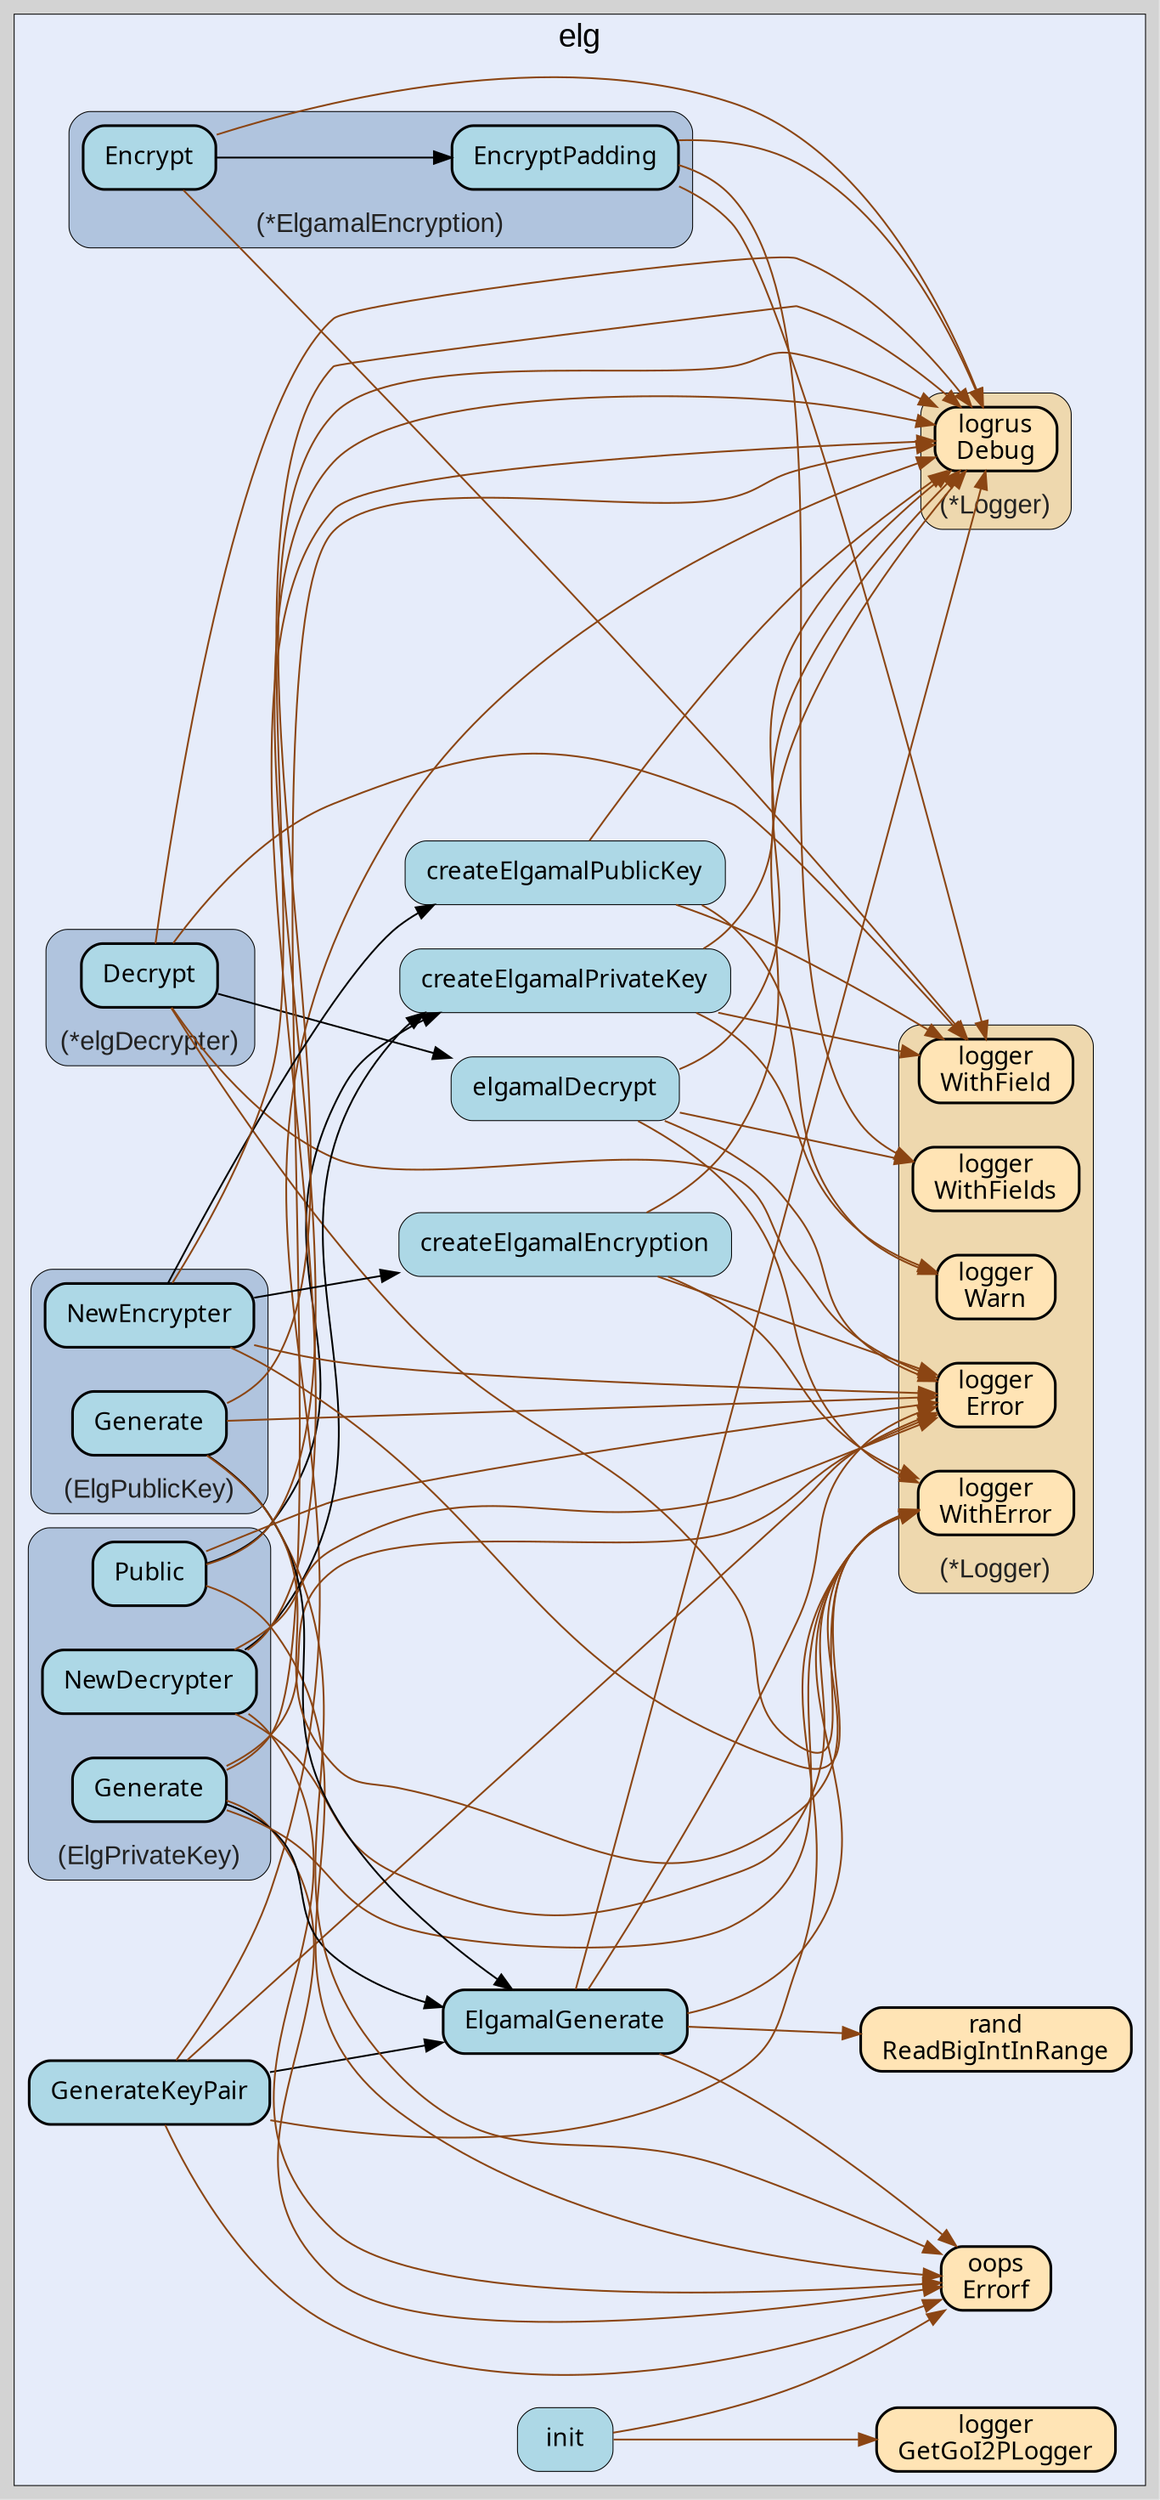 digraph gocallvis {
    label="";
    labeljust="l";
    fontname="Arial";
    fontsize="14";
    rankdir="LR";
    bgcolor="lightgray";
    style="solid";
    penwidth="0.5";
    pad="0.0";
    nodesep="0.35";

    node [shape="box" style="filled,rounded" fillcolor="honeydew" fontname="Verdana" penwidth="1.0" margin="0.16,0.0"];
    edge [minlen="2"]

    subgraph "cluster_focus" {
        bgcolor="#e6ecfa";
label="elg";
labelloc="t";
labeljust="c";
fontsize="18";
        
        "github.com/go-i2p/crypto/elg.createElgamalEncryption" [ fillcolor="lightblue" label="createElgamalEncryption" penwidth="0.5" tooltip="github.com/go-i2p/crypto/elg.createElgamalEncryption | defined in elg_encryption.go:107\nat elg_encryption.go:134: calling [(*github.com/go-i2p/logger.Logger).Error]\nat elg_encryption.go:108: calling [(*github.com/sirupsen/logrus.Logger).Debug]\nat elg_encryption.go:132: calling [(*github.com/sirupsen/logrus.Logger).Debug]\nat elg_encryption.go:134: calling [(*github.com/go-i2p/logger.Logger).WithError]" ]
        "github.com/go-i2p/crypto/elg.init" [ fillcolor="lightblue" label="init" penwidth="0.5" tooltip="github.com/go-i2p/crypto/elg.init | defined in .:0\nat constants.go:12: calling [github.com/go-i2p/logger.GetGoI2PLogger]\nat constants.go:26: calling [github.com/samber/oops.Errorf]\nat constants.go:30: calling [github.com/samber/oops.Errorf]" ]
        "github.com/go-i2p/logger.GetGoI2PLogger" [ fillcolor="moccasin" label="logger\nGetGoI2PLogger" penwidth="1.5" tooltip="github.com/go-i2p/logger.GetGoI2PLogger | defined in log.go:120" ]
        "github.com/samber/oops.Errorf" [ tooltip="github.com/samber/oops.Errorf | defined in oops.go:34" fillcolor="moccasin" label="oops\nErrorf" penwidth="1.5" ]
        "github.com/go-i2p/crypto/elg.ElgamalGenerate" [ fillcolor="lightblue" label="ElgamalGenerate" penwidth="1.5" tooltip="github.com/go-i2p/crypto/elg.ElgamalGenerate | defined in elg.go:116\nat elg.go:117: calling [(*github.com/sirupsen/logrus.Logger).Debug]\nat elg.go:141: calling [(*github.com/sirupsen/logrus.Logger).Debug]\nat elg.go:129: calling [github.com/go-i2p/crypto/rand.ReadBigIntInRange]\nat elg.go:131: calling [(*github.com/go-i2p/logger.Logger).Error]\nat elg.go:132: calling [github.com/samber/oops.Errorf]\nat elg.go:131: calling [(*github.com/go-i2p/logger.Logger).WithError]" ]
        "github.com/go-i2p/crypto/rand.ReadBigIntInRange" [ fillcolor="moccasin" label="rand\nReadBigIntInRange" penwidth="1.5" tooltip="github.com/go-i2p/crypto/rand.ReadBigIntInRange | defined in secure_reader.go:218" ]
        "github.com/go-i2p/crypto/elg.createElgamalPublicKey" [ fillcolor="lightblue" label="createElgamalPublicKey" penwidth="0.5" tooltip="github.com/go-i2p/crypto/elg.createElgamalPublicKey | defined in elg_public_key.go:83\nat elg_public_key.go:84: calling [(*github.com/sirupsen/logrus.Logger).Debug]\nat elg_public_key.go:91: calling [(*github.com/sirupsen/logrus.Logger).Debug]\nat elg_public_key.go:84: calling [(*github.com/go-i2p/logger.Logger).WithField]\nat elg_public_key.go:93: calling [(*github.com/go-i2p/logger.Logger).Warn]" ]
        "github.com/go-i2p/crypto/elg.elgamalDecrypt" [ tooltip="github.com/go-i2p/crypto/elg.elgamalDecrypt | defined in elg.go:154\nat elg.go:192: calling [(*github.com/go-i2p/logger.Logger).Error]\nat elg.go:192: calling [(*github.com/go-i2p/logger.Logger).WithError]\nat elg.go:158: calling [(*github.com/sirupsen/logrus.Logger).Debug]\nat elg.go:188: calling [(*github.com/sirupsen/logrus.Logger).Debug]\nat elg.go:155: calling [(*github.com/go-i2p/logger.Logger).WithFields]" fillcolor="lightblue" label="elgamalDecrypt" penwidth="0.5" ]
        "github.com/go-i2p/crypto/elg.createElgamalPrivateKey" [ label="createElgamalPrivateKey" penwidth="0.5" tooltip="github.com/go-i2p/crypto/elg.createElgamalPrivateKey | defined in elg_private_key.go:124\nat elg_private_key.go:125: calling [(*github.com/sirupsen/logrus.Logger).Debug]\nat elg_private_key.go:151: calling [(*github.com/sirupsen/logrus.Logger).Debug]\nat elg_private_key.go:127: calling [(*github.com/go-i2p/logger.Logger).Warn]\nat elg_private_key.go:136: calling [(*github.com/go-i2p/logger.Logger).Warn]\nat elg_private_key.go:125: calling [(*github.com/go-i2p/logger.Logger).WithField]" fillcolor="lightblue" ]
        "github.com/go-i2p/crypto/elg.GenerateKeyPair" [ fillcolor="lightblue" label="GenerateKeyPair" penwidth="1.5" tooltip="github.com/go-i2p/crypto/elg.GenerateKeyPair | defined in elg.go:66\nat elg.go:74: calling [github.com/samber/oops.Errorf]\nat elg.go:84: calling [github.com/samber/oops.Errorf]\nat elg.go:94: calling [github.com/samber/oops.Errorf]\nat elg.go:67: calling [(*github.com/sirupsen/logrus.Logger).Debug]\nat elg.go:97: calling [(*github.com/sirupsen/logrus.Logger).Debug]\nat elg.go:73: calling [(*github.com/go-i2p/logger.Logger).Error]\nat elg.go:83: calling [(*github.com/go-i2p/logger.Logger).Error]\nat elg.go:93: calling [(*github.com/go-i2p/logger.Logger).Error]\nat elg.go:73: calling [(*github.com/go-i2p/logger.Logger).WithError]\nat elg.go:71: calling [github.com/go-i2p/crypto/elg.ElgamalGenerate]" ]
        
        subgraph "cluster_*github.com/go-i2p/crypto/elg.ElgamalEncryption" {
        fontcolor="#222222";
fillcolor="lightsteelblue";
label="(*ElgamalEncryption)";
tooltip="type: *github.com/go-i2p/crypto/elg.ElgamalEncryption";
fontsize="15";
labelloc="b";
style="rounded,filled";
penwidth="0.5";
        
        "(*github.com/go-i2p/crypto/elg.ElgamalEncryption).EncryptPadding" [ label="EncryptPadding" penwidth="1.5" tooltip="(*github.com/go-i2p/crypto/elg.ElgamalEncryption).EncryptPadding | defined in elg_encryption.go:48\nat elg_encryption.go:49: calling [(*github.com/go-i2p/logger.Logger).WithFields]\nat elg_encryption.go:52: calling [(*github.com/sirupsen/logrus.Logger).Debug]\nat elg_encryption.go:94: calling [(*github.com/sirupsen/logrus.Logger).Debug]\nat elg_encryption.go:94: calling [(*github.com/go-i2p/logger.Logger).WithField]" fillcolor="lightblue" ]
        "(*github.com/go-i2p/crypto/elg.ElgamalEncryption).Encrypt" [ fillcolor="lightblue" label="Encrypt" penwidth="1.5" tooltip="(*github.com/go-i2p/crypto/elg.ElgamalEncryption).Encrypt | defined in elg_encryption.go:34\nat elg_encryption.go:37: calling [(*github.com/go-i2p/crypto/elg.ElgamalEncryption).EncryptPadding]\nat elg_encryption.go:35: calling [(*github.com/sirupsen/logrus.Logger).Debug]\nat elg_encryption.go:35: calling [(*github.com/go-i2p/logger.Logger).WithField]" ]
        
    }

        subgraph "cluster_*github.com/go-i2p/crypto/elg.elgDecrypter" {
        style="rounded,filled";
fillcolor="lightsteelblue";
tooltip="type: *github.com/go-i2p/crypto/elg.elgDecrypter";
penwidth="0.5";
fontsize="15";
fontcolor="#222222";
label="(*elgDecrypter)";
labelloc="b";
        
        "(*github.com/go-i2p/crypto/elg.elgDecrypter).Decrypt" [ fillcolor="lightblue" label="Decrypt" penwidth="1.5" tooltip="(*github.com/go-i2p/crypto/elg.elgDecrypter).Decrypt | defined in elg_decrypter.go:20\nat elg_decrypter.go:25: calling [github.com/go-i2p/crypto/elg.elgamalDecrypt]\nat elg_decrypter.go:27: calling [(*github.com/go-i2p/logger.Logger).Error]\nat elg_decrypter.go:21: calling [(*github.com/go-i2p/logger.Logger).WithField]\nat elg_decrypter.go:29: calling [(*github.com/go-i2p/logger.Logger).WithField]\nat elg_decrypter.go:21: calling [(*github.com/sirupsen/logrus.Logger).Debug]\nat elg_decrypter.go:29: calling [(*github.com/sirupsen/logrus.Logger).Debug]\nat elg_decrypter.go:27: calling [(*github.com/go-i2p/logger.Logger).WithError]" ]
        
    }

        subgraph "cluster_*github.com/go-i2p/logger.Logger" {
        fontcolor="#222222";
labelloc="b";
style="rounded,filled";
fillcolor="wheat2";
label="(*Logger)";
tooltip="type: *github.com/go-i2p/logger.Logger";
penwidth="0.5";
fontsize="15";
        
        "(*github.com/go-i2p/logger.Logger).WithError" [ label="logger\nWithError" penwidth="1.5" tooltip="(*github.com/go-i2p/logger.Logger).WithError | defined in log.go:66" fillcolor="moccasin" ]
        "(*github.com/go-i2p/logger.Logger).Error" [ fillcolor="moccasin" label="logger\nError" penwidth="1.5" tooltip="(*github.com/go-i2p/logger.Logger).Error | defined in log.go:42" ]
        "(*github.com/go-i2p/logger.Logger).WithField" [ penwidth="1.5" tooltip="(*github.com/go-i2p/logger.Logger).WithField | defined in log.go:54" fillcolor="moccasin" label="logger\nWithField" ]
        "(*github.com/go-i2p/logger.Logger).Warn" [ fillcolor="moccasin" label="logger\nWarn" penwidth="1.5" tooltip="(*github.com/go-i2p/logger.Logger).Warn | defined in log.go:30" ]
        "(*github.com/go-i2p/logger.Logger).WithFields" [ label="logger\nWithFields" penwidth="1.5" tooltip="(*github.com/go-i2p/logger.Logger).WithFields | defined in log.go:60" fillcolor="moccasin" ]
        
    }

        subgraph "cluster_*github.com/sirupsen/logrus.Logger" {
        labelloc="b";
style="rounded,filled";
fillcolor="wheat2";
label="(*Logger)";
tooltip="type: *github.com/sirupsen/logrus.Logger";
penwidth="0.5";
fontsize="15";
fontcolor="#222222";
        
        "(*github.com/sirupsen/logrus.Logger).Debug" [ fillcolor="moccasin" label="logrus\nDebug" penwidth="1.5" tooltip="(*github.com/sirupsen/logrus.Logger).Debug | defined in logger.go:221" ]
        
    }

        subgraph "cluster_github.com/go-i2p/crypto/elg.ElgPrivateKey" {
        fontsize="15";
fontcolor="#222222";
label="(ElgPrivateKey)";
tooltip="type: github.com/go-i2p/crypto/elg.ElgPrivateKey";
penwidth="0.5";
labelloc="b";
style="rounded,filled";
fillcolor="lightsteelblue";
        
        "(github.com/go-i2p/crypto/elg.ElgPrivateKey).Public" [ fillcolor="lightblue" label="Public" penwidth="1.5" tooltip="(github.com/go-i2p/crypto/elg.ElgPrivateKey).Public | defined in elg_private_key.go:54\nat elg_private_key.go:57: calling [github.com/go-i2p/crypto/elg.createElgamalPrivateKey]\nat elg_private_key.go:59: calling [(*github.com/go-i2p/logger.Logger).Error]\nat elg_private_key.go:69: calling [(*github.com/go-i2p/logger.Logger).Error]\nat elg_private_key.go:55: calling [(*github.com/sirupsen/logrus.Logger).Debug]\nat elg_private_key.go:75: calling [(*github.com/sirupsen/logrus.Logger).Debug]\nat elg_private_key.go:60: calling [github.com/samber/oops.Errorf]\nat elg_private_key.go:70: calling [github.com/samber/oops.Errorf]" ]
        "(github.com/go-i2p/crypto/elg.ElgPrivateKey).NewDecrypter" [ tooltip="(github.com/go-i2p/crypto/elg.ElgPrivateKey).NewDecrypter | defined in elg_private_key.go:27\nat elg_private_key.go:28: calling [(*github.com/sirupsen/logrus.Logger).Debug]\nat elg_private_key.go:38: calling [(*github.com/sirupsen/logrus.Logger).Debug]\nat elg_private_key.go:32: calling [(*github.com/go-i2p/logger.Logger).WithError]\nat elg_private_key.go:29: calling [github.com/go-i2p/crypto/elg.createElgamalPrivateKey]\nat elg_private_key.go:31: calling [github.com/samber/oops.Errorf]\nat elg_private_key.go:32: calling [(*github.com/go-i2p/logger.Logger).Error]" fillcolor="lightblue" label="NewDecrypter" penwidth="1.5" ]
        "(github.com/go-i2p/crypto/elg.ElgPrivateKey).Generate" [ penwidth="1.5" tooltip="(github.com/go-i2p/crypto/elg.ElgPrivateKey).Generate | defined in elg_private_key.go:93\nat elg_private_key.go:100: calling [(*github.com/go-i2p/logger.Logger).Error]\nat elg_private_key.go:110: calling [(*github.com/go-i2p/logger.Logger).Error]\nat elg_private_key.go:101: calling [github.com/samber/oops.Errorf]\nat elg_private_key.go:111: calling [github.com/samber/oops.Errorf]\nat elg_private_key.go:94: calling [(*github.com/sirupsen/logrus.Logger).Debug]\nat elg_private_key.go:116: calling [(*github.com/sirupsen/logrus.Logger).Debug]\nat elg_private_key.go:98: calling [github.com/go-i2p/crypto/elg.ElgamalGenerate]\nat elg_private_key.go:100: calling [(*github.com/go-i2p/logger.Logger).WithError]" fillcolor="lightblue" label="Generate" ]
        
    }

        subgraph "cluster_github.com/go-i2p/crypto/elg.ElgPublicKey" {
        label="(ElgPublicKey)";
fontcolor="#222222";
style="rounded,filled";
fillcolor="lightsteelblue";
tooltip="type: github.com/go-i2p/crypto/elg.ElgPublicKey";
penwidth="0.5";
fontsize="15";
labelloc="b";
        
        "(github.com/go-i2p/crypto/elg.ElgPublicKey).Generate" [ fillcolor="lightblue" label="Generate" penwidth="1.5" tooltip="(github.com/go-i2p/crypto/elg.ElgPublicKey).Generate | defined in elg_public_key.go:52\nat elg_public_key.go:60: calling [github.com/samber/oops.Errorf]\nat elg_public_key.go:70: calling [github.com/samber/oops.Errorf]\nat elg_public_key.go:53: calling [(*github.com/sirupsen/logrus.Logger).Debug]\nat elg_public_key.go:75: calling [(*github.com/sirupsen/logrus.Logger).Debug]\nat elg_public_key.go:59: calling [(*github.com/go-i2p/logger.Logger).Error]\nat elg_public_key.go:69: calling [(*github.com/go-i2p/logger.Logger).Error]\nat elg_public_key.go:59: calling [(*github.com/go-i2p/logger.Logger).WithError]\nat elg_public_key.go:57: calling [github.com/go-i2p/crypto/elg.ElgamalGenerate]" ]
        "(github.com/go-i2p/crypto/elg.ElgPublicKey).NewEncrypter" [ fillcolor="lightblue" label="NewEncrypter" penwidth="1.5" tooltip="(github.com/go-i2p/crypto/elg.ElgPublicKey).NewEncrypter | defined in elg_public_key.go:34\nat elg_public_key.go:41: calling [(*github.com/go-i2p/logger.Logger).WithError]\nat elg_public_key.go:39: calling [github.com/go-i2p/crypto/elg.createElgamalEncryption]\nat elg_public_key.go:37: calling [github.com/go-i2p/crypto/elg.createElgamalPublicKey]\nat elg_public_key.go:41: calling [(*github.com/go-i2p/logger.Logger).Error]\nat elg_public_key.go:35: calling [(*github.com/sirupsen/logrus.Logger).Debug]\nat elg_public_key.go:43: calling [(*github.com/sirupsen/logrus.Logger).Debug]" ]
        
    }

    }

    "(github.com/go-i2p/crypto/elg.ElgPublicKey).Generate" -> "github.com/samber/oops.Errorf" [ color="saddlebrown" tooltip="at elg_public_key.go:60: calling [github.com/samber/oops.Errorf]\nat elg_public_key.go:70: calling [github.com/samber/oops.Errorf]" ]
    "(github.com/go-i2p/crypto/elg.ElgPrivateKey).NewDecrypter" -> "(*github.com/sirupsen/logrus.Logger).Debug" [ color="saddlebrown" tooltip="at elg_private_key.go:28: calling [(*github.com/sirupsen/logrus.Logger).Debug]\nat elg_private_key.go:38: calling [(*github.com/sirupsen/logrus.Logger).Debug]" ]
    "(github.com/go-i2p/crypto/elg.ElgPrivateKey).Generate" -> "(*github.com/go-i2p/logger.Logger).Error" [ color="saddlebrown" tooltip="at elg_private_key.go:100: calling [(*github.com/go-i2p/logger.Logger).Error]\nat elg_private_key.go:110: calling [(*github.com/go-i2p/logger.Logger).Error]" ]
    "(*github.com/go-i2p/crypto/elg.ElgamalEncryption).EncryptPadding" -> "(*github.com/go-i2p/logger.Logger).WithFields" [ color="saddlebrown" tooltip="at elg_encryption.go:49: calling [(*github.com/go-i2p/logger.Logger).WithFields]" ]
    "github.com/go-i2p/crypto/elg.GenerateKeyPair" -> "github.com/samber/oops.Errorf" [ color="saddlebrown" tooltip="at elg.go:74: calling [github.com/samber/oops.Errorf]\nat elg.go:84: calling [github.com/samber/oops.Errorf]\nat elg.go:94: calling [github.com/samber/oops.Errorf]" ]
    "(*github.com/go-i2p/crypto/elg.ElgamalEncryption).EncryptPadding" -> "(*github.com/sirupsen/logrus.Logger).Debug" [ color="saddlebrown" tooltip="at elg_encryption.go:52: calling [(*github.com/sirupsen/logrus.Logger).Debug]\nat elg_encryption.go:94: calling [(*github.com/sirupsen/logrus.Logger).Debug]" ]
    "github.com/go-i2p/crypto/elg.GenerateKeyPair" -> "(*github.com/sirupsen/logrus.Logger).Debug" [ color="saddlebrown" tooltip="at elg.go:67: calling [(*github.com/sirupsen/logrus.Logger).Debug]\nat elg.go:97: calling [(*github.com/sirupsen/logrus.Logger).Debug]" ]
    "github.com/go-i2p/crypto/elg.GenerateKeyPair" -> "(*github.com/go-i2p/logger.Logger).Error" [ color="saddlebrown" tooltip="at elg.go:73: calling [(*github.com/go-i2p/logger.Logger).Error]\nat elg.go:83: calling [(*github.com/go-i2p/logger.Logger).Error]\nat elg.go:93: calling [(*github.com/go-i2p/logger.Logger).Error]" ]
    "(github.com/go-i2p/crypto/elg.ElgPrivateKey).Public" -> "github.com/go-i2p/crypto/elg.createElgamalPrivateKey" [ tooltip="at elg_private_key.go:57: calling [github.com/go-i2p/crypto/elg.createElgamalPrivateKey]" ]
    "(github.com/go-i2p/crypto/elg.ElgPrivateKey).NewDecrypter" -> "(*github.com/go-i2p/logger.Logger).WithError" [ color="saddlebrown" tooltip="at elg_private_key.go:32: calling [(*github.com/go-i2p/logger.Logger).WithError]" ]
    "(github.com/go-i2p/crypto/elg.ElgPrivateKey).Generate" -> "github.com/samber/oops.Errorf" [ color="saddlebrown" tooltip="at elg_private_key.go:101: calling [github.com/samber/oops.Errorf]\nat elg_private_key.go:111: calling [github.com/samber/oops.Errorf]" ]
    "github.com/go-i2p/crypto/elg.createElgamalEncryption" -> "(*github.com/go-i2p/logger.Logger).Error" [ color="saddlebrown" tooltip="at elg_encryption.go:134: calling [(*github.com/go-i2p/logger.Logger).Error]" ]
    "github.com/go-i2p/crypto/elg.ElgamalGenerate" -> "(*github.com/sirupsen/logrus.Logger).Debug" [ color="saddlebrown" tooltip="at elg.go:117: calling [(*github.com/sirupsen/logrus.Logger).Debug]\nat elg.go:141: calling [(*github.com/sirupsen/logrus.Logger).Debug]" ]
    "(github.com/go-i2p/crypto/elg.ElgPrivateKey).Public" -> "(*github.com/go-i2p/logger.Logger).Error" [ color="saddlebrown" tooltip="at elg_private_key.go:59: calling [(*github.com/go-i2p/logger.Logger).Error]\nat elg_private_key.go:69: calling [(*github.com/go-i2p/logger.Logger).Error]" ]
    "(*github.com/go-i2p/crypto/elg.elgDecrypter).Decrypt" -> "github.com/go-i2p/crypto/elg.elgamalDecrypt" [ tooltip="at elg_decrypter.go:25: calling [github.com/go-i2p/crypto/elg.elgamalDecrypt]" ]
    "(*github.com/go-i2p/crypto/elg.ElgamalEncryption).Encrypt" -> "(*github.com/go-i2p/crypto/elg.ElgamalEncryption).EncryptPadding" [ tooltip="at elg_encryption.go:37: calling [(*github.com/go-i2p/crypto/elg.ElgamalEncryption).EncryptPadding]" ]
    "(github.com/go-i2p/crypto/elg.ElgPublicKey).Generate" -> "(*github.com/sirupsen/logrus.Logger).Debug" [ color="saddlebrown" tooltip="at elg_public_key.go:53: calling [(*github.com/sirupsen/logrus.Logger).Debug]\nat elg_public_key.go:75: calling [(*github.com/sirupsen/logrus.Logger).Debug]" ]
    "(github.com/go-i2p/crypto/elg.ElgPublicKey).Generate" -> "(*github.com/go-i2p/logger.Logger).Error" [ color="saddlebrown" tooltip="at elg_public_key.go:59: calling [(*github.com/go-i2p/logger.Logger).Error]\nat elg_public_key.go:69: calling [(*github.com/go-i2p/logger.Logger).Error]" ]
    "(github.com/go-i2p/crypto/elg.ElgPublicKey).NewEncrypter" -> "(*github.com/go-i2p/logger.Logger).WithError" [ color="saddlebrown" tooltip="at elg_public_key.go:41: calling [(*github.com/go-i2p/logger.Logger).WithError]" ]
    "github.com/go-i2p/crypto/elg.createElgamalPublicKey" -> "(*github.com/sirupsen/logrus.Logger).Debug" [ tooltip="at elg_public_key.go:84: calling [(*github.com/sirupsen/logrus.Logger).Debug]\nat elg_public_key.go:91: calling [(*github.com/sirupsen/logrus.Logger).Debug]" color="saddlebrown" ]
    "github.com/go-i2p/crypto/elg.elgamalDecrypt" -> "(*github.com/go-i2p/logger.Logger).Error" [ tooltip="at elg.go:192: calling [(*github.com/go-i2p/logger.Logger).Error]" color="saddlebrown" ]
    "github.com/go-i2p/crypto/elg.createElgamalEncryption" -> "(*github.com/sirupsen/logrus.Logger).Debug" [ tooltip="at elg_encryption.go:108: calling [(*github.com/sirupsen/logrus.Logger).Debug]\nat elg_encryption.go:132: calling [(*github.com/sirupsen/logrus.Logger).Debug]" color="saddlebrown" ]
    "(github.com/go-i2p/crypto/elg.ElgPublicKey).NewEncrypter" -> "github.com/go-i2p/crypto/elg.createElgamalEncryption" [ tooltip="at elg_public_key.go:39: calling [github.com/go-i2p/crypto/elg.createElgamalEncryption]" ]
    "(github.com/go-i2p/crypto/elg.ElgPrivateKey).NewDecrypter" -> "github.com/go-i2p/crypto/elg.createElgamalPrivateKey" [ tooltip="at elg_private_key.go:29: calling [github.com/go-i2p/crypto/elg.createElgamalPrivateKey]" ]
    "github.com/go-i2p/crypto/elg.GenerateKeyPair" -> "(*github.com/go-i2p/logger.Logger).WithError" [ color="saddlebrown" tooltip="at elg.go:73: calling [(*github.com/go-i2p/logger.Logger).WithError]" ]
    "github.com/go-i2p/crypto/elg.createElgamalEncryption" -> "(*github.com/go-i2p/logger.Logger).WithError" [ tooltip="at elg_encryption.go:134: calling [(*github.com/go-i2p/logger.Logger).WithError]" color="saddlebrown" ]
    "github.com/go-i2p/crypto/elg.init" -> "github.com/go-i2p/logger.GetGoI2PLogger" [ color="saddlebrown" tooltip="at constants.go:12: calling [github.com/go-i2p/logger.GetGoI2PLogger]" ]
    "github.com/go-i2p/crypto/elg.elgamalDecrypt" -> "(*github.com/go-i2p/logger.Logger).WithError" [ color="saddlebrown" tooltip="at elg.go:192: calling [(*github.com/go-i2p/logger.Logger).WithError]" ]
    "github.com/go-i2p/crypto/elg.createElgamalPrivateKey" -> "(*github.com/sirupsen/logrus.Logger).Debug" [ tooltip="at elg_private_key.go:125: calling [(*github.com/sirupsen/logrus.Logger).Debug]\nat elg_private_key.go:151: calling [(*github.com/sirupsen/logrus.Logger).Debug]" color="saddlebrown" ]
    "(*github.com/go-i2p/crypto/elg.elgDecrypter).Decrypt" -> "(*github.com/go-i2p/logger.Logger).Error" [ color="saddlebrown" tooltip="at elg_decrypter.go:27: calling [(*github.com/go-i2p/logger.Logger).Error]" ]
    "(github.com/go-i2p/crypto/elg.ElgPrivateKey).Generate" -> "(*github.com/sirupsen/logrus.Logger).Debug" [ color="saddlebrown" tooltip="at elg_private_key.go:94: calling [(*github.com/sirupsen/logrus.Logger).Debug]\nat elg_private_key.go:116: calling [(*github.com/sirupsen/logrus.Logger).Debug]" ]
    "(github.com/go-i2p/crypto/elg.ElgPublicKey).NewEncrypter" -> "github.com/go-i2p/crypto/elg.createElgamalPublicKey" [ tooltip="at elg_public_key.go:37: calling [github.com/go-i2p/crypto/elg.createElgamalPublicKey]" ]
    "(*github.com/go-i2p/crypto/elg.ElgamalEncryption).Encrypt" -> "(*github.com/sirupsen/logrus.Logger).Debug" [ color="saddlebrown" tooltip="at elg_encryption.go:35: calling [(*github.com/sirupsen/logrus.Logger).Debug]" ]
    "github.com/go-i2p/crypto/elg.GenerateKeyPair" -> "github.com/go-i2p/crypto/elg.ElgamalGenerate" [ tooltip="at elg.go:71: calling [github.com/go-i2p/crypto/elg.ElgamalGenerate]" ]
    "github.com/go-i2p/crypto/elg.ElgamalGenerate" -> "github.com/go-i2p/crypto/rand.ReadBigIntInRange" [ color="saddlebrown" tooltip="at elg.go:129: calling [github.com/go-i2p/crypto/rand.ReadBigIntInRange]" ]
    "(github.com/go-i2p/crypto/elg.ElgPublicKey).NewEncrypter" -> "(*github.com/go-i2p/logger.Logger).Error" [ color="saddlebrown" tooltip="at elg_public_key.go:41: calling [(*github.com/go-i2p/logger.Logger).Error]" ]
    "(github.com/go-i2p/crypto/elg.ElgPrivateKey).NewDecrypter" -> "github.com/samber/oops.Errorf" [ color="saddlebrown" tooltip="at elg_private_key.go:31: calling [github.com/samber/oops.Errorf]" ]
    "(*github.com/go-i2p/crypto/elg.elgDecrypter).Decrypt" -> "(*github.com/go-i2p/logger.Logger).WithField" [ color="saddlebrown" tooltip="at elg_decrypter.go:21: calling [(*github.com/go-i2p/logger.Logger).WithField]\nat elg_decrypter.go:29: calling [(*github.com/go-i2p/logger.Logger).WithField]" ]
    "(*github.com/go-i2p/crypto/elg.elgDecrypter).Decrypt" -> "(*github.com/sirupsen/logrus.Logger).Debug" [ color="saddlebrown" tooltip="at elg_decrypter.go:21: calling [(*github.com/sirupsen/logrus.Logger).Debug]\nat elg_decrypter.go:29: calling [(*github.com/sirupsen/logrus.Logger).Debug]" ]
    "(*github.com/go-i2p/crypto/elg.ElgamalEncryption).EncryptPadding" -> "(*github.com/go-i2p/logger.Logger).WithField" [ tooltip="at elg_encryption.go:94: calling [(*github.com/go-i2p/logger.Logger).WithField]" color="saddlebrown" ]
    "github.com/go-i2p/crypto/elg.init" -> "github.com/samber/oops.Errorf" [ tooltip="at constants.go:26: calling [github.com/samber/oops.Errorf]\nat constants.go:30: calling [github.com/samber/oops.Errorf]" color="saddlebrown" ]
    "github.com/go-i2p/crypto/elg.ElgamalGenerate" -> "(*github.com/go-i2p/logger.Logger).Error" [ tooltip="at elg.go:131: calling [(*github.com/go-i2p/logger.Logger).Error]" color="saddlebrown" ]
    "(github.com/go-i2p/crypto/elg.ElgPublicKey).Generate" -> "(*github.com/go-i2p/logger.Logger).WithError" [ color="saddlebrown" tooltip="at elg_public_key.go:59: calling [(*github.com/go-i2p/logger.Logger).WithError]" ]
    "(github.com/go-i2p/crypto/elg.ElgPublicKey).NewEncrypter" -> "(*github.com/sirupsen/logrus.Logger).Debug" [ color="saddlebrown" tooltip="at elg_public_key.go:35: calling [(*github.com/sirupsen/logrus.Logger).Debug]\nat elg_public_key.go:43: calling [(*github.com/sirupsen/logrus.Logger).Debug]" ]
    "(github.com/go-i2p/crypto/elg.ElgPrivateKey).Public" -> "(*github.com/sirupsen/logrus.Logger).Debug" [ color="saddlebrown" tooltip="at elg_private_key.go:55: calling [(*github.com/sirupsen/logrus.Logger).Debug]\nat elg_private_key.go:75: calling [(*github.com/sirupsen/logrus.Logger).Debug]" ]
    "github.com/go-i2p/crypto/elg.createElgamalPublicKey" -> "(*github.com/go-i2p/logger.Logger).WithField" [ color="saddlebrown" tooltip="at elg_public_key.go:84: calling [(*github.com/go-i2p/logger.Logger).WithField]" ]
    "github.com/go-i2p/crypto/elg.elgamalDecrypt" -> "(*github.com/sirupsen/logrus.Logger).Debug" [ color="saddlebrown" tooltip="at elg.go:158: calling [(*github.com/sirupsen/logrus.Logger).Debug]\nat elg.go:188: calling [(*github.com/sirupsen/logrus.Logger).Debug]" ]
    "(github.com/go-i2p/crypto/elg.ElgPrivateKey).Public" -> "github.com/samber/oops.Errorf" [ color="saddlebrown" tooltip="at elg_private_key.go:60: calling [github.com/samber/oops.Errorf]\nat elg_private_key.go:70: calling [github.com/samber/oops.Errorf]" ]
    "(github.com/go-i2p/crypto/elg.ElgPrivateKey).Generate" -> "github.com/go-i2p/crypto/elg.ElgamalGenerate" [ tooltip="at elg_private_key.go:98: calling [github.com/go-i2p/crypto/elg.ElgamalGenerate]" ]
    "github.com/go-i2p/crypto/elg.ElgamalGenerate" -> "github.com/samber/oops.Errorf" [ tooltip="at elg.go:132: calling [github.com/samber/oops.Errorf]" color="saddlebrown" ]
    "github.com/go-i2p/crypto/elg.createElgamalPublicKey" -> "(*github.com/go-i2p/logger.Logger).Warn" [ tooltip="at elg_public_key.go:93: calling [(*github.com/go-i2p/logger.Logger).Warn]" color="saddlebrown" ]
    "github.com/go-i2p/crypto/elg.elgamalDecrypt" -> "(*github.com/go-i2p/logger.Logger).WithFields" [ color="saddlebrown" tooltip="at elg.go:155: calling [(*github.com/go-i2p/logger.Logger).WithFields]" ]
    "github.com/go-i2p/crypto/elg.createElgamalPrivateKey" -> "(*github.com/go-i2p/logger.Logger).Warn" [ color="saddlebrown" tooltip="at elg_private_key.go:127: calling [(*github.com/go-i2p/logger.Logger).Warn]\nat elg_private_key.go:136: calling [(*github.com/go-i2p/logger.Logger).Warn]" ]
    "(github.com/go-i2p/crypto/elg.ElgPrivateKey).Generate" -> "(*github.com/go-i2p/logger.Logger).WithError" [ color="saddlebrown" tooltip="at elg_private_key.go:100: calling [(*github.com/go-i2p/logger.Logger).WithError]" ]
    "github.com/go-i2p/crypto/elg.createElgamalPrivateKey" -> "(*github.com/go-i2p/logger.Logger).WithField" [ color="saddlebrown" tooltip="at elg_private_key.go:125: calling [(*github.com/go-i2p/logger.Logger).WithField]" ]
    "(*github.com/go-i2p/crypto/elg.elgDecrypter).Decrypt" -> "(*github.com/go-i2p/logger.Logger).WithError" [ color="saddlebrown" tooltip="at elg_decrypter.go:27: calling [(*github.com/go-i2p/logger.Logger).WithError]" ]
    "github.com/go-i2p/crypto/elg.ElgamalGenerate" -> "(*github.com/go-i2p/logger.Logger).WithError" [ tooltip="at elg.go:131: calling [(*github.com/go-i2p/logger.Logger).WithError]" color="saddlebrown" ]
    "(github.com/go-i2p/crypto/elg.ElgPrivateKey).NewDecrypter" -> "(*github.com/go-i2p/logger.Logger).Error" [ color="saddlebrown" tooltip="at elg_private_key.go:32: calling [(*github.com/go-i2p/logger.Logger).Error]" ]
    "(*github.com/go-i2p/crypto/elg.ElgamalEncryption).Encrypt" -> "(*github.com/go-i2p/logger.Logger).WithField" [ color="saddlebrown" tooltip="at elg_encryption.go:35: calling [(*github.com/go-i2p/logger.Logger).WithField]" ]
    "(github.com/go-i2p/crypto/elg.ElgPublicKey).Generate" -> "github.com/go-i2p/crypto/elg.ElgamalGenerate" [ tooltip="at elg_public_key.go:57: calling [github.com/go-i2p/crypto/elg.ElgamalGenerate]" ]
}
